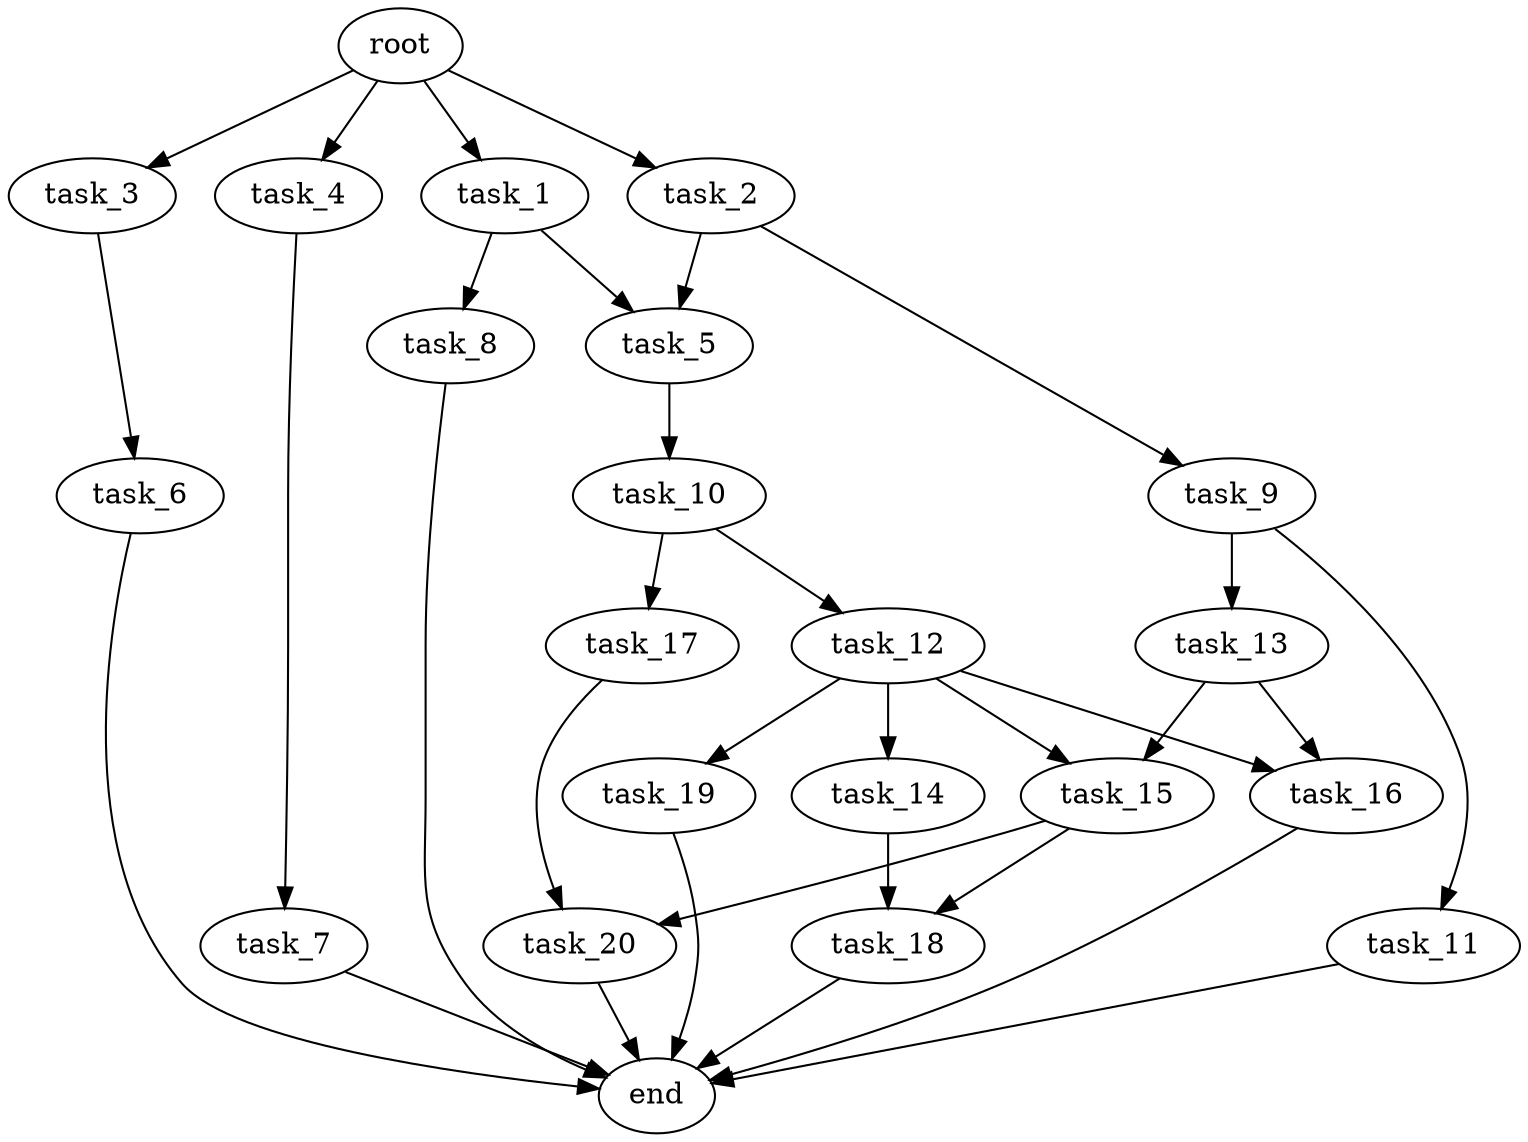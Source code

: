 digraph G {
  root [size="0.000000e+00"];
  task_1 [size="4.766078e+10"];
  task_2 [size="3.536026e+10"];
  task_3 [size="8.943268e+10"];
  task_4 [size="2.691489e+10"];
  task_5 [size="9.471234e+10"];
  task_6 [size="6.831390e+10"];
  task_7 [size="9.099365e+10"];
  task_8 [size="4.990494e+10"];
  task_9 [size="1.997466e+10"];
  task_10 [size="7.354555e+10"];
  task_11 [size="8.727552e+10"];
  task_12 [size="2.068580e+10"];
  task_13 [size="2.028463e+10"];
  task_14 [size="2.497705e+10"];
  task_15 [size="6.186350e+10"];
  task_16 [size="1.560800e+10"];
  task_17 [size="1.067786e+10"];
  task_18 [size="9.201961e+10"];
  task_19 [size="6.758445e+10"];
  task_20 [size="6.634577e+10"];
  end [size="0.000000e+00"];

  root -> task_1 [size="1.000000e-12"];
  root -> task_2 [size="1.000000e-12"];
  root -> task_3 [size="1.000000e-12"];
  root -> task_4 [size="1.000000e-12"];
  task_1 -> task_5 [size="4.735617e+08"];
  task_1 -> task_8 [size="4.990494e+08"];
  task_2 -> task_5 [size="4.735617e+08"];
  task_2 -> task_9 [size="1.997466e+08"];
  task_3 -> task_6 [size="6.831390e+08"];
  task_4 -> task_7 [size="9.099365e+08"];
  task_5 -> task_10 [size="7.354555e+08"];
  task_6 -> end [size="1.000000e-12"];
  task_7 -> end [size="1.000000e-12"];
  task_8 -> end [size="1.000000e-12"];
  task_9 -> task_11 [size="8.727552e+08"];
  task_9 -> task_13 [size="2.028463e+08"];
  task_10 -> task_12 [size="2.068580e+08"];
  task_10 -> task_17 [size="1.067786e+08"];
  task_11 -> end [size="1.000000e-12"];
  task_12 -> task_14 [size="2.497705e+08"];
  task_12 -> task_15 [size="3.093175e+08"];
  task_12 -> task_16 [size="7.803998e+07"];
  task_12 -> task_19 [size="6.758445e+08"];
  task_13 -> task_15 [size="3.093175e+08"];
  task_13 -> task_16 [size="7.803998e+07"];
  task_14 -> task_18 [size="4.600981e+08"];
  task_15 -> task_18 [size="4.600981e+08"];
  task_15 -> task_20 [size="3.317289e+08"];
  task_16 -> end [size="1.000000e-12"];
  task_17 -> task_20 [size="3.317289e+08"];
  task_18 -> end [size="1.000000e-12"];
  task_19 -> end [size="1.000000e-12"];
  task_20 -> end [size="1.000000e-12"];
}
